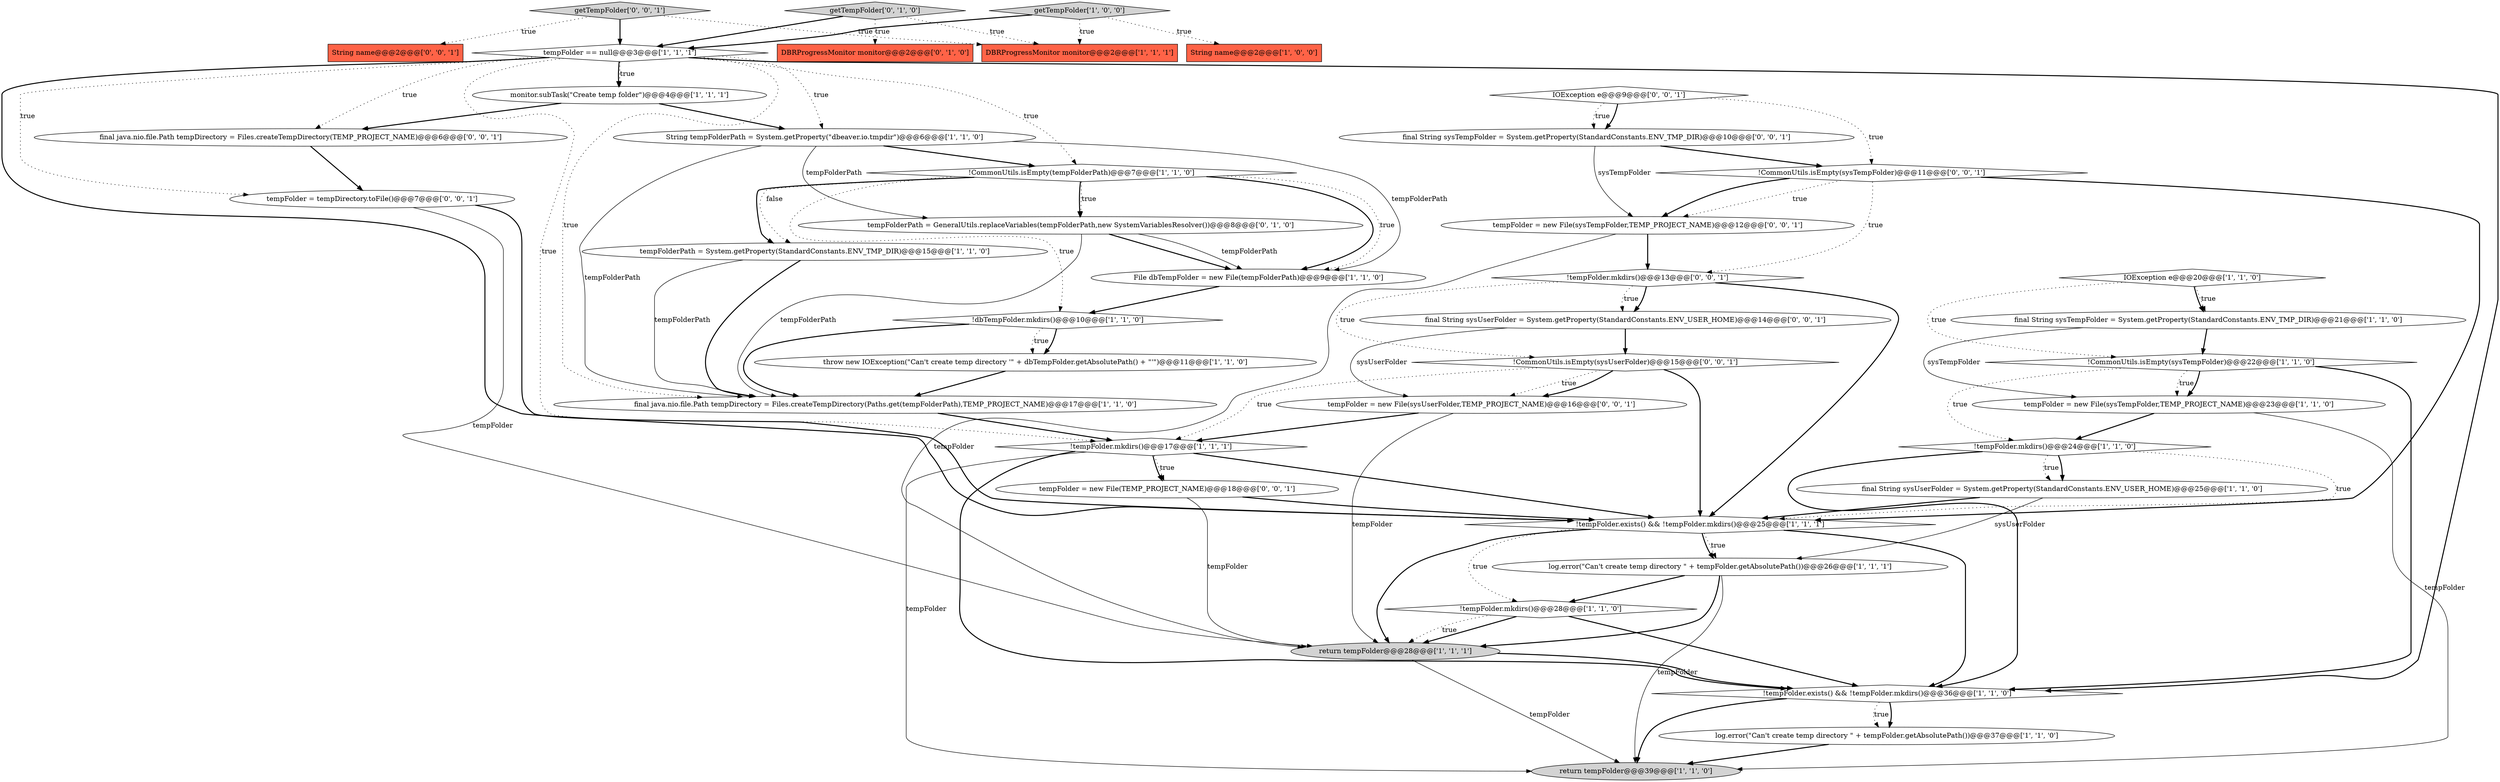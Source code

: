digraph {
19 [style = filled, label = "tempFolder == null@@@3@@@['1', '1', '1']", fillcolor = white, shape = diamond image = "AAA0AAABBB1BBB"];
41 [style = filled, label = "!CommonUtils.isEmpty(sysUserFolder)@@@15@@@['0', '0', '1']", fillcolor = white, shape = diamond image = "AAA0AAABBB3BBB"];
29 [style = filled, label = "tempFolder = new File(TEMP_PROJECT_NAME)@@@18@@@['0', '0', '1']", fillcolor = white, shape = ellipse image = "AAA0AAABBB3BBB"];
30 [style = filled, label = "IOException e@@@9@@@['0', '0', '1']", fillcolor = white, shape = diamond image = "AAA0AAABBB3BBB"];
38 [style = filled, label = "final java.nio.file.Path tempDirectory = Files.createTempDirectory(TEMP_PROJECT_NAME)@@@6@@@['0', '0', '1']", fillcolor = white, shape = ellipse image = "AAA0AAABBB3BBB"];
39 [style = filled, label = "getTempFolder['0', '0', '1']", fillcolor = lightgray, shape = diamond image = "AAA0AAABBB3BBB"];
31 [style = filled, label = "String name@@@2@@@['0', '0', '1']", fillcolor = tomato, shape = box image = "AAA0AAABBB3BBB"];
34 [style = filled, label = "final String sysUserFolder = System.getProperty(StandardConstants.ENV_USER_HOME)@@@14@@@['0', '0', '1']", fillcolor = white, shape = ellipse image = "AAA0AAABBB3BBB"];
17 [style = filled, label = "return tempFolder@@@39@@@['1', '1', '0']", fillcolor = lightgray, shape = ellipse image = "AAA0AAABBB1BBB"];
40 [style = filled, label = "tempFolder = new File(sysTempFolder,TEMP_PROJECT_NAME)@@@12@@@['0', '0', '1']", fillcolor = white, shape = ellipse image = "AAA0AAABBB3BBB"];
36 [style = filled, label = "!CommonUtils.isEmpty(sysTempFolder)@@@11@@@['0', '0', '1']", fillcolor = white, shape = diamond image = "AAA0AAABBB3BBB"];
7 [style = filled, label = "File dbTempFolder = new File(tempFolderPath)@@@9@@@['1', '1', '0']", fillcolor = white, shape = ellipse image = "AAA0AAABBB1BBB"];
16 [style = filled, label = "!tempFolder.mkdirs()@@@28@@@['1', '1', '0']", fillcolor = white, shape = diamond image = "AAA0AAABBB1BBB"];
28 [style = filled, label = "tempFolderPath = GeneralUtils.replaceVariables(tempFolderPath,new SystemVariablesResolver())@@@8@@@['0', '1', '0']", fillcolor = white, shape = ellipse image = "AAA1AAABBB2BBB"];
3 [style = filled, label = "monitor.subTask(\"Create temp folder\")@@@4@@@['1', '1', '1']", fillcolor = white, shape = ellipse image = "AAA0AAABBB1BBB"];
35 [style = filled, label = "final String sysTempFolder = System.getProperty(StandardConstants.ENV_TMP_DIR)@@@10@@@['0', '0', '1']", fillcolor = white, shape = ellipse image = "AAA0AAABBB3BBB"];
11 [style = filled, label = "!tempFolder.mkdirs()@@@17@@@['1', '1', '1']", fillcolor = white, shape = diamond image = "AAA0AAABBB1BBB"];
6 [style = filled, label = "!tempFolder.exists() && !tempFolder.mkdirs()@@@36@@@['1', '1', '0']", fillcolor = white, shape = diamond image = "AAA0AAABBB1BBB"];
23 [style = filled, label = "final String sysUserFolder = System.getProperty(StandardConstants.ENV_USER_HOME)@@@25@@@['1', '1', '0']", fillcolor = white, shape = ellipse image = "AAA0AAABBB1BBB"];
32 [style = filled, label = "tempFolder = tempDirectory.toFile()@@@7@@@['0', '0', '1']", fillcolor = white, shape = ellipse image = "AAA0AAABBB3BBB"];
27 [style = filled, label = "getTempFolder['0', '1', '0']", fillcolor = lightgray, shape = diamond image = "AAA0AAABBB2BBB"];
18 [style = filled, label = "final String sysTempFolder = System.getProperty(StandardConstants.ENV_TMP_DIR)@@@21@@@['1', '1', '0']", fillcolor = white, shape = ellipse image = "AAA0AAABBB1BBB"];
9 [style = filled, label = "!CommonUtils.isEmpty(sysTempFolder)@@@22@@@['1', '1', '0']", fillcolor = white, shape = diamond image = "AAA0AAABBB1BBB"];
8 [style = filled, label = "tempFolder = new File(sysTempFolder,TEMP_PROJECT_NAME)@@@23@@@['1', '1', '0']", fillcolor = white, shape = ellipse image = "AAA0AAABBB1BBB"];
37 [style = filled, label = "!tempFolder.mkdirs()@@@13@@@['0', '0', '1']", fillcolor = white, shape = diamond image = "AAA0AAABBB3BBB"];
5 [style = filled, label = "IOException e@@@20@@@['1', '1', '0']", fillcolor = white, shape = diamond image = "AAA0AAABBB1BBB"];
10 [style = filled, label = "!tempFolder.mkdirs()@@@24@@@['1', '1', '0']", fillcolor = white, shape = diamond image = "AAA0AAABBB1BBB"];
13 [style = filled, label = "tempFolderPath = System.getProperty(StandardConstants.ENV_TMP_DIR)@@@15@@@['1', '1', '0']", fillcolor = white, shape = ellipse image = "AAA0AAABBB1BBB"];
22 [style = filled, label = "throw new IOException(\"Can't create temp directory '\" + dbTempFolder.getAbsolutePath() + \"'\")@@@11@@@['1', '1', '0']", fillcolor = white, shape = ellipse image = "AAA0AAABBB1BBB"];
33 [style = filled, label = "tempFolder = new File(sysUserFolder,TEMP_PROJECT_NAME)@@@16@@@['0', '0', '1']", fillcolor = white, shape = ellipse image = "AAA0AAABBB3BBB"];
12 [style = filled, label = "String name@@@2@@@['1', '0', '0']", fillcolor = tomato, shape = box image = "AAA0AAABBB1BBB"];
4 [style = filled, label = "String tempFolderPath = System.getProperty(\"dbeaver.io.tmpdir\")@@@6@@@['1', '1', '0']", fillcolor = white, shape = ellipse image = "AAA0AAABBB1BBB"];
24 [style = filled, label = "log.error(\"Can't create temp directory \" + tempFolder.getAbsolutePath())@@@26@@@['1', '1', '1']", fillcolor = white, shape = ellipse image = "AAA0AAABBB1BBB"];
25 [style = filled, label = "final java.nio.file.Path tempDirectory = Files.createTempDirectory(Paths.get(tempFolderPath),TEMP_PROJECT_NAME)@@@17@@@['1', '1', '0']", fillcolor = white, shape = ellipse image = "AAA0AAABBB1BBB"];
2 [style = filled, label = "getTempFolder['1', '0', '0']", fillcolor = lightgray, shape = diamond image = "AAA0AAABBB1BBB"];
0 [style = filled, label = "!CommonUtils.isEmpty(tempFolderPath)@@@7@@@['1', '1', '0']", fillcolor = white, shape = diamond image = "AAA0AAABBB1BBB"];
15 [style = filled, label = "log.error(\"Can't create temp directory \" + tempFolder.getAbsolutePath())@@@37@@@['1', '1', '0']", fillcolor = white, shape = ellipse image = "AAA0AAABBB1BBB"];
26 [style = filled, label = "DBRProgressMonitor monitor@@@2@@@['0', '1', '0']", fillcolor = tomato, shape = box image = "AAA0AAABBB2BBB"];
20 [style = filled, label = "!tempFolder.exists() && !tempFolder.mkdirs()@@@25@@@['1', '1', '1']", fillcolor = white, shape = diamond image = "AAA0AAABBB1BBB"];
21 [style = filled, label = "!dbTempFolder.mkdirs()@@@10@@@['1', '1', '0']", fillcolor = white, shape = diamond image = "AAA0AAABBB1BBB"];
1 [style = filled, label = "return tempFolder@@@28@@@['1', '1', '1']", fillcolor = lightgray, shape = ellipse image = "AAA0AAABBB1BBB"];
14 [style = filled, label = "DBRProgressMonitor monitor@@@2@@@['1', '1', '1']", fillcolor = tomato, shape = box image = "AAA0AAABBB1BBB"];
19->3 [style = bold, label=""];
28->25 [style = solid, label="tempFolderPath"];
19->0 [style = dotted, label="true"];
11->29 [style = bold, label=""];
19->6 [style = bold, label=""];
20->6 [style = bold, label=""];
5->18 [style = dotted, label="true"];
21->22 [style = bold, label=""];
10->23 [style = bold, label=""];
36->20 [style = bold, label=""];
13->25 [style = bold, label=""];
21->22 [style = dotted, label="true"];
19->38 [style = dotted, label="true"];
20->1 [style = bold, label=""];
9->10 [style = dotted, label="true"];
19->32 [style = dotted, label="true"];
41->33 [style = dotted, label="true"];
0->21 [style = dotted, label="true"];
21->25 [style = bold, label=""];
16->1 [style = bold, label=""];
19->11 [style = dotted, label="true"];
29->1 [style = solid, label="tempFolder"];
16->6 [style = bold, label=""];
5->18 [style = bold, label=""];
27->19 [style = bold, label=""];
3->38 [style = bold, label=""];
30->35 [style = bold, label=""];
39->14 [style = dotted, label="true"];
19->3 [style = dotted, label="true"];
36->40 [style = dotted, label="true"];
11->20 [style = bold, label=""];
37->20 [style = bold, label=""];
6->15 [style = bold, label=""];
5->9 [style = dotted, label="true"];
0->7 [style = bold, label=""];
32->1 [style = solid, label="tempFolder"];
0->7 [style = dotted, label="true"];
33->11 [style = bold, label=""];
11->29 [style = dotted, label="true"];
20->24 [style = dotted, label="true"];
11->6 [style = bold, label=""];
20->16 [style = dotted, label="true"];
2->14 [style = dotted, label="true"];
32->20 [style = bold, label=""];
37->34 [style = bold, label=""];
37->41 [style = dotted, label="true"];
22->25 [style = bold, label=""];
0->13 [style = dotted, label="false"];
35->36 [style = bold, label=""];
2->12 [style = dotted, label="true"];
10->23 [style = dotted, label="true"];
10->20 [style = dotted, label="true"];
39->19 [style = bold, label=""];
36->40 [style = bold, label=""];
0->28 [style = dotted, label="true"];
8->10 [style = bold, label=""];
4->7 [style = solid, label="tempFolderPath"];
15->17 [style = bold, label=""];
37->34 [style = dotted, label="true"];
8->17 [style = solid, label="tempFolder"];
10->6 [style = bold, label=""];
1->17 [style = solid, label="tempFolder"];
41->33 [style = bold, label=""];
35->40 [style = solid, label="sysTempFolder"];
27->26 [style = dotted, label="true"];
9->6 [style = bold, label=""];
24->1 [style = bold, label=""];
2->19 [style = bold, label=""];
18->9 [style = bold, label=""];
24->16 [style = bold, label=""];
23->20 [style = bold, label=""];
34->41 [style = bold, label=""];
20->24 [style = bold, label=""];
19->25 [style = dotted, label="true"];
3->4 [style = bold, label=""];
30->36 [style = dotted, label="true"];
29->20 [style = bold, label=""];
24->17 [style = solid, label="tempFolder"];
4->28 [style = solid, label="tempFolderPath"];
28->7 [style = bold, label=""];
38->32 [style = bold, label=""];
28->7 [style = solid, label="tempFolderPath"];
9->8 [style = dotted, label="true"];
27->14 [style = dotted, label="true"];
4->25 [style = solid, label="tempFolderPath"];
19->20 [style = bold, label=""];
18->8 [style = solid, label="sysTempFolder"];
6->17 [style = bold, label=""];
41->11 [style = dotted, label="true"];
30->35 [style = dotted, label="true"];
16->1 [style = dotted, label="true"];
0->13 [style = bold, label=""];
7->21 [style = bold, label=""];
1->6 [style = bold, label=""];
34->33 [style = solid, label="sysUserFolder"];
19->4 [style = dotted, label="true"];
25->11 [style = bold, label=""];
36->37 [style = dotted, label="true"];
11->17 [style = solid, label="tempFolder"];
23->24 [style = solid, label="sysUserFolder"];
13->25 [style = solid, label="tempFolderPath"];
40->37 [style = bold, label=""];
40->1 [style = solid, label="tempFolder"];
0->28 [style = bold, label=""];
33->1 [style = solid, label="tempFolder"];
9->8 [style = bold, label=""];
39->31 [style = dotted, label="true"];
41->20 [style = bold, label=""];
4->0 [style = bold, label=""];
6->15 [style = dotted, label="true"];
}
